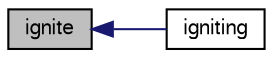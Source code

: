 digraph "ignite"
{
  bgcolor="transparent";
  edge [fontname="FreeSans",fontsize="10",labelfontname="FreeSans",labelfontsize="10"];
  node [fontname="FreeSans",fontsize="10",shape=record];
  rankdir="LR";
  Node1 [label="ignite",height=0.2,width=0.4,color="black", fillcolor="grey75", style="filled" fontcolor="black"];
  Node1 -> Node2 [dir="back",color="midnightblue",fontsize="10",style="solid",fontname="FreeSans"];
  Node2 [label="igniting",height=0.2,width=0.4,color="black",URL="$a01003.html#ab0a4e0c56b2f4b9896b829e9dc8cff14",tooltip="Are any of the ignition site currently igniting. "];
}
